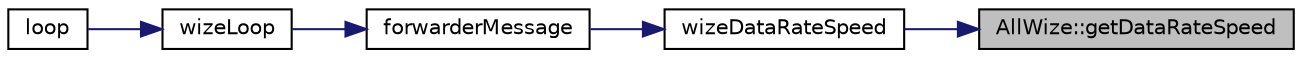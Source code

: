 digraph "AllWize::getDataRateSpeed"
{
 // LATEX_PDF_SIZE
  edge [fontname="Helvetica",fontsize="10",labelfontname="Helvetica",labelfontsize="10"];
  node [fontname="Helvetica",fontsize="10",shape=record];
  rankdir="RL";
  Node1 [label="AllWize::getDataRateSpeed",height=0.2,width=0.4,color="black", fillcolor="grey75", style="filled", fontcolor="black",tooltip="Returns the speed for te given datarate."];
  Node1 -> Node2 [dir="back",color="midnightblue",fontsize="10",style="solid",fontname="Helvetica"];
  Node2 [label="wizeDataRateSpeed",height=0.2,width=0.4,color="black", fillcolor="white", style="filled",URL="$wize_8h.html#a3d81c9b3c3b6c358bbb8fbe3359d7299",tooltip=" "];
  Node2 -> Node3 [dir="back",color="midnightblue",fontsize="10",style="solid",fontname="Helvetica"];
  Node3 [label="forwarderMessage",height=0.2,width=0.4,color="black", fillcolor="white", style="filled",URL="$forwarder_8h.html#a5259acd604e9c3f80400191241404628",tooltip=" "];
  Node3 -> Node4 [dir="back",color="midnightblue",fontsize="10",style="solid",fontname="Helvetica"];
  Node4 [label="wizeLoop",height=0.2,width=0.4,color="black", fillcolor="white", style="filled",URL="$wize_8h.html#af9253c855c25f3da04c29b2dbcda1ebd",tooltip=" "];
  Node4 -> Node5 [dir="back",color="midnightblue",fontsize="10",style="solid",fontname="Helvetica"];
  Node5 [label="loop",height=0.2,width=0.4,color="black", fillcolor="white", style="filled",URL="$main_8cpp.html#afe461d27b9c48d5921c00d521181f12f",tooltip=" "];
}
